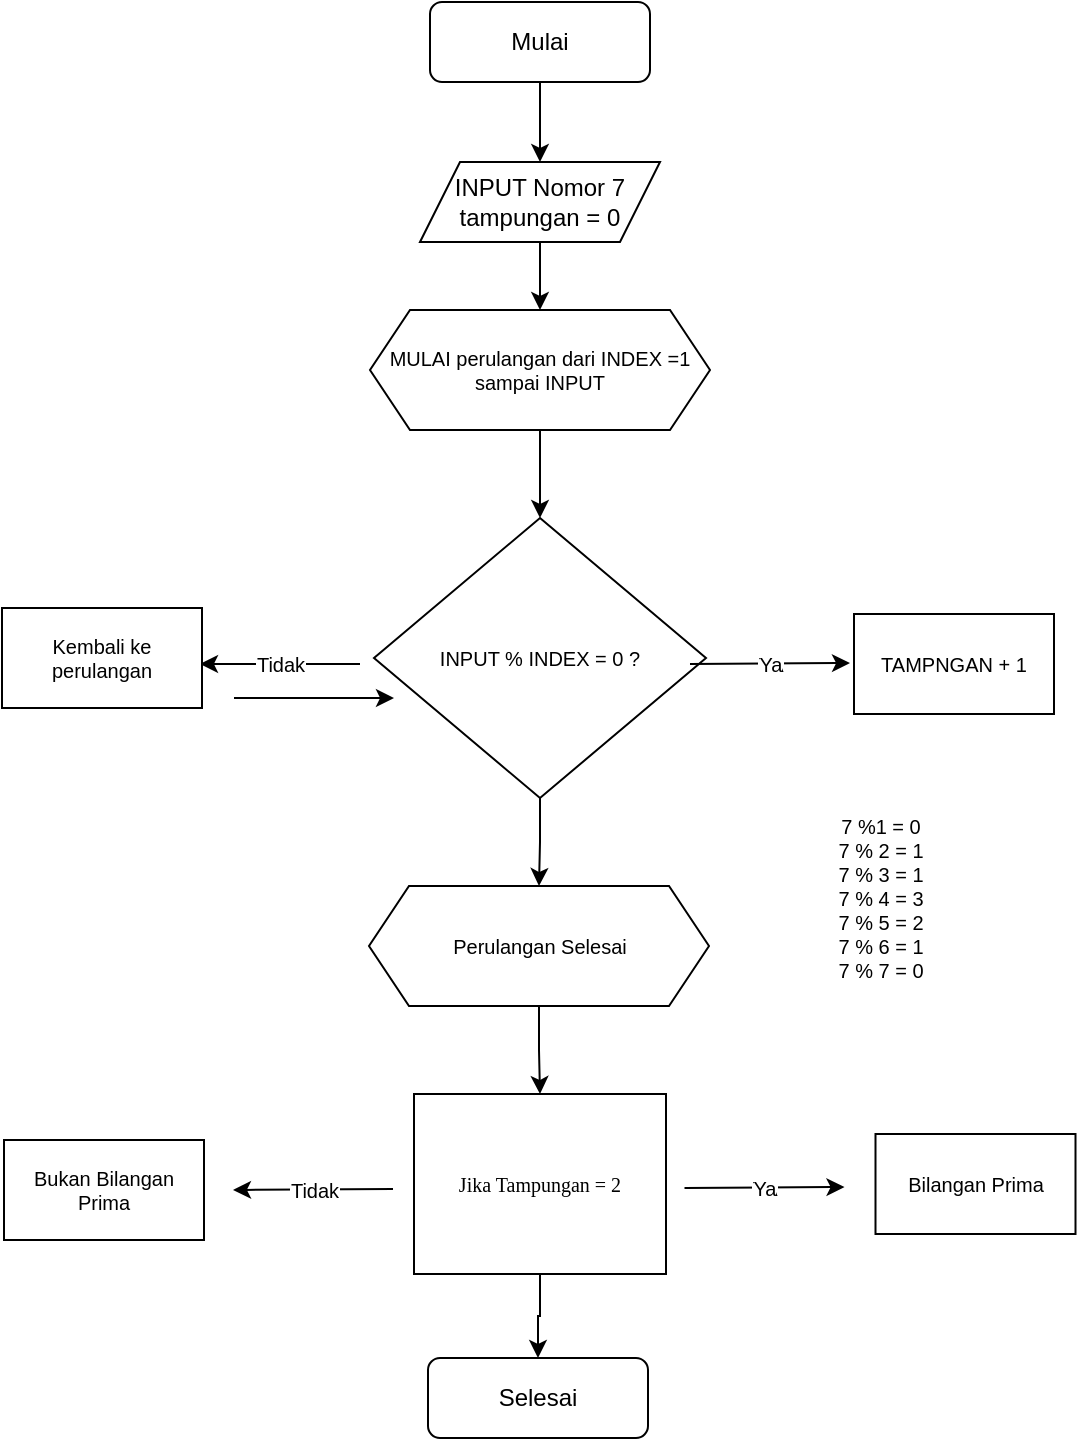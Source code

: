 <mxfile version="20.7.4" type="google" pages="2"><diagram id="KXBXgiQwfEQlhUyp9YYr" name="Bilangan Prima"><mxGraphModel grid="1" page="1" gridSize="10" guides="1" tooltips="1" connect="1" arrows="1" fold="1" pageScale="1" pageWidth="827" pageHeight="1169" math="0" shadow="0"><root><mxCell id="0"/><mxCell id="1" parent="0"/><mxCell id="9fwKtzMhytXAdHByjRyU-34" value="" style="edgeStyle=orthogonalEdgeStyle;rounded=0;orthogonalLoop=1;jettySize=auto;html=1;fontSize=10;" edge="1" parent="1" source="9fwKtzMhytXAdHByjRyU-1" target="9fwKtzMhytXAdHByjRyU-3"><mxGeometry relative="1" as="geometry"/></mxCell><mxCell id="9fwKtzMhytXAdHByjRyU-1" value="Mulai" style="rounded=1;whiteSpace=wrap;html=1;" vertex="1" parent="1"><mxGeometry x="320" y="10" width="110" height="40" as="geometry"/></mxCell><mxCell id="9fwKtzMhytXAdHByjRyU-35" value="" style="edgeStyle=orthogonalEdgeStyle;rounded=0;orthogonalLoop=1;jettySize=auto;html=1;fontSize=10;" edge="1" parent="1" source="9fwKtzMhytXAdHByjRyU-3" target="9fwKtzMhytXAdHByjRyU-26"><mxGeometry relative="1" as="geometry"/></mxCell><mxCell id="9fwKtzMhytXAdHByjRyU-3" value="INPUT Nomor 7&lt;br&gt;tampungan = 0" style="shape=parallelogram;perimeter=parallelogramPerimeter;whiteSpace=wrap;html=1;fixedSize=1;" vertex="1" parent="1"><mxGeometry x="315" y="90" width="120" height="40" as="geometry"/></mxCell><mxCell id="9fwKtzMhytXAdHByjRyU-38" value="" style="edgeStyle=orthogonalEdgeStyle;rounded=0;orthogonalLoop=1;jettySize=auto;html=1;fontSize=10;" edge="1" parent="1" source="9fwKtzMhytXAdHByjRyU-4" target="9fwKtzMhytXAdHByjRyU-28"><mxGeometry relative="1" as="geometry"/></mxCell><mxCell id="9fwKtzMhytXAdHByjRyU-4" value="&lt;font style=&quot;font-size: 10px;&quot;&gt;INPUT % INDEX = 0 ?&lt;/font&gt;" style="rhombus;whiteSpace=wrap;html=1;" vertex="1" parent="1"><mxGeometry x="292" y="268" width="166" height="140" as="geometry"/></mxCell><mxCell id="9fwKtzMhytXAdHByjRyU-7" value="TAMPNGAN + 1" style="rounded=0;whiteSpace=wrap;html=1;fontSize=10;" vertex="1" parent="1"><mxGeometry x="532" y="316" width="100" height="50" as="geometry"/></mxCell><mxCell id="9fwKtzMhytXAdHByjRyU-8" value="YA" style="endArrow=classic;html=1;rounded=0;fontSize=10;" edge="1" parent="1"><mxGeometry relative="1" as="geometry"><mxPoint x="450" y="341" as="sourcePoint"/><mxPoint x="530" y="340.5" as="targetPoint"/></mxGeometry></mxCell><mxCell id="9fwKtzMhytXAdHByjRyU-9" value="Ya" style="edgeLabel;resizable=0;html=1;align=center;verticalAlign=middle;fontSize=10;" connectable="0" vertex="1" parent="9fwKtzMhytXAdHByjRyU-8"><mxGeometry relative="1" as="geometry"/></mxCell><mxCell id="9fwKtzMhytXAdHByjRyU-10" value="YA" style="endArrow=classic;html=1;rounded=0;fontSize=10;" edge="1" parent="1"><mxGeometry relative="1" as="geometry"><mxPoint x="447.25" y="603" as="sourcePoint"/><mxPoint x="527.25" y="602.5" as="targetPoint"/></mxGeometry></mxCell><mxCell id="9fwKtzMhytXAdHByjRyU-11" value="Ya" style="edgeLabel;resizable=0;html=1;align=center;verticalAlign=middle;fontSize=10;" connectable="0" vertex="1" parent="9fwKtzMhytXAdHByjRyU-10"><mxGeometry relative="1" as="geometry"/></mxCell><mxCell id="9fwKtzMhytXAdHByjRyU-12" value="Bilangan Prima" style="rounded=0;whiteSpace=wrap;html=1;fontSize=10;" vertex="1" parent="1"><mxGeometry x="542.75" y="576" width="100" height="50" as="geometry"/></mxCell><mxCell id="9fwKtzMhytXAdHByjRyU-40" value="" style="edgeStyle=orthogonalEdgeStyle;rounded=0;orthogonalLoop=1;jettySize=auto;html=1;fontSize=10;" edge="1" parent="1" source="9fwKtzMhytXAdHByjRyU-13" target="9fwKtzMhytXAdHByjRyU-16"><mxGeometry relative="1" as="geometry"/></mxCell><mxCell id="9fwKtzMhytXAdHByjRyU-13" value="&lt;p class=&quot;MsoListParagraph&quot;&gt;&lt;font size=&quot;1&quot; face=&quot;Times New Roman&quot;&gt;Jika Tampungan = 2&lt;/font&gt;&lt;/p&gt;" style="rounded=0;whiteSpace=wrap;html=1;fontSize=10;" vertex="1" parent="1"><mxGeometry x="312" y="556" width="126" height="90" as="geometry"/></mxCell><mxCell id="9fwKtzMhytXAdHByjRyU-16" value="Selesai" style="rounded=1;whiteSpace=wrap;html=1;" vertex="1" parent="1"><mxGeometry x="319" y="688" width="110" height="40" as="geometry"/></mxCell><mxCell id="9fwKtzMhytXAdHByjRyU-17" value="YA" style="endArrow=classic;html=1;rounded=0;fontSize=10;" edge="1" parent="1"><mxGeometry relative="1" as="geometry"><mxPoint x="285" y="341" as="sourcePoint"/><mxPoint x="205" y="341" as="targetPoint"/></mxGeometry></mxCell><mxCell id="9fwKtzMhytXAdHByjRyU-18" value="Tidak" style="edgeLabel;resizable=0;html=1;align=center;verticalAlign=middle;fontSize=10;" connectable="0" vertex="1" parent="9fwKtzMhytXAdHByjRyU-17"><mxGeometry relative="1" as="geometry"/></mxCell><mxCell id="9fwKtzMhytXAdHByjRyU-19" value="Kembali ke perulangan" style="rounded=0;whiteSpace=wrap;html=1;fontSize=10;" vertex="1" parent="1"><mxGeometry x="106" y="313" width="100" height="50" as="geometry"/></mxCell><mxCell id="9fwKtzMhytXAdHByjRyU-36" value="" style="edgeStyle=orthogonalEdgeStyle;rounded=0;orthogonalLoop=1;jettySize=auto;html=1;fontSize=10;" edge="1" parent="1" source="9fwKtzMhytXAdHByjRyU-26" target="9fwKtzMhytXAdHByjRyU-4"><mxGeometry relative="1" as="geometry"/></mxCell><mxCell id="9fwKtzMhytXAdHByjRyU-26" value="MULAI perulangan dari INDEX =1 sampai INPUT" style="shape=hexagon;perimeter=hexagonPerimeter2;whiteSpace=wrap;html=1;fixedSize=1;fontSize=10;" vertex="1" parent="1"><mxGeometry x="290" y="164" width="170" height="60" as="geometry"/></mxCell><mxCell id="9fwKtzMhytXAdHByjRyU-27" value="" style="endArrow=classic;html=1;rounded=0;fontSize=10;" edge="1" parent="1"><mxGeometry width="50" height="50" relative="1" as="geometry"><mxPoint x="222" y="358" as="sourcePoint"/><mxPoint x="302" y="358" as="targetPoint"/></mxGeometry></mxCell><mxCell id="9fwKtzMhytXAdHByjRyU-39" value="" style="edgeStyle=orthogonalEdgeStyle;rounded=0;orthogonalLoop=1;jettySize=auto;html=1;fontSize=10;" edge="1" parent="1" source="9fwKtzMhytXAdHByjRyU-28" target="9fwKtzMhytXAdHByjRyU-13"><mxGeometry relative="1" as="geometry"/></mxCell><mxCell id="9fwKtzMhytXAdHByjRyU-28" value="Perulangan Selesai" style="shape=hexagon;perimeter=hexagonPerimeter2;whiteSpace=wrap;html=1;fixedSize=1;fontSize=10;" vertex="1" parent="1"><mxGeometry x="289.5" y="452" width="170" height="60" as="geometry"/></mxCell><mxCell id="9fwKtzMhytXAdHByjRyU-29" value="YA" style="endArrow=classic;html=1;rounded=0;fontSize=10;" edge="1" parent="1"><mxGeometry relative="1" as="geometry"><mxPoint x="301.5" y="603.5" as="sourcePoint"/><mxPoint x="221.5" y="604" as="targetPoint"/></mxGeometry></mxCell><mxCell id="9fwKtzMhytXAdHByjRyU-30" value="Tidak" style="edgeLabel;resizable=0;html=1;align=center;verticalAlign=middle;fontSize=10;" connectable="0" vertex="1" parent="9fwKtzMhytXAdHByjRyU-29"><mxGeometry relative="1" as="geometry"/></mxCell><mxCell id="9fwKtzMhytXAdHByjRyU-31" value="Bukan Bilangan Prima" style="rounded=0;whiteSpace=wrap;html=1;fontSize=10;" vertex="1" parent="1"><mxGeometry x="107" y="579" width="100" height="50" as="geometry"/></mxCell><mxCell id="9fwKtzMhytXAdHByjRyU-32" value="7 %1 = 0&lt;br&gt;7 % 2 = 1&lt;br&gt;7 % 3 = 1&lt;br&gt;7 % 4 = 3&lt;br&gt;7 % 5 = 2&lt;br&gt;7 % 6 = 1&lt;br&gt;7 % 7 = 0&lt;br&gt;&lt;span style=&quot;color: rgba(0, 0, 0, 0); font-family: monospace; font-size: 0px; text-align: start;&quot;&gt;7%3CmxGraphModel%3E%3Croot%3E%3CmxCell%20id%3D%220%22%2F%3E%3CmxCell%20id%3D%221%22%20parent%3D%220%22%2F%3E%3CmxCell%20id%3D%222%22%20value%3D%22YA%22%20style%3D%22endArrow%3Dclassic%3Bhtml%3D1%3Brounded%3D0%3BfontSize%3D10%3B%22%20edge%3D%221%22%20parent%3D%221%22%3E%3CmxGeometry%20relative%3D%221%22%20as%3D%22geometry%22%3E%3CmxPoint%20x%3D%22454.5%22%20y%3D%22550%22%20as%3D%22sourcePoint%22%2F%3E%3CmxPoint%20x%3D%22534.5%22%20y%3D%22549.5%22%20as%3D%22targetPoint%22%2F%3E%3C%2FmxGeometry%3E%3C%2FmxCell%3E%3CmxCell%20id%3D%223%22%20value%3D%22Ya%22%20style%3D%22edgeLabel%3Bresizable%3D0%3Bhtml%3D1%3Balign%3Dcenter%3BverticalAlign%3Dmiddle%3BfontSize%3D10%3B%22%20connectable%3D%220%22%20vertex%3D%221%22%20parent%3D%222%22%3E%3CmxGeometry%20relative%3D%221%22%20as%3D%22geometry%22%2F%3E%3C%2FmxCell%3E%3CmxCell%20id%3D%224%22%20value%3D%22Bilangan%20Prima%22%20style%3D%22rounded%3D0%3BwhiteSpace%3Dwrap%3Bhtml%3D1%3BfontSize%3D10%3B%22%20vertex%3D%221%22%20parent%3D%221%22%3E%3CmxGeometry%20x%3D%22550%22%20y%3D%22523%22%20width%3D%22100%22%20height%3D%2250%22%20as%3D%22geometry%22%2F%3E%3C%2FmxCell%3E%3C%2Froot%3E%3C%2FmxGraphModel%3E&amp;nbsp;&lt;/span&gt;&lt;br&gt;&lt;span style=&quot;color: rgba(0, 0, 0, 0); font-family: monospace; font-size: 0px; text-align: start;&quot;&gt;%3CmxGraphModel%3E%3Croot%3E%3CmxCell%20id%3D%220%22%2F%3E%3CmxCell%20id%3D%221%22%20parent%3D%220%22%2F%3E%3CmxCell%20id%3D%222%22%20value%3D%22YA%22%20style%3D%22endArrow%3Dclassic%3Bhtml%3D1%3Brounded%3D0%3BfontSize%3D10%3B%22%20edge%3D%221%22%20parent%3D%221%22%3E%3CmxGeometry%20relative%3D%221%22%20as%3D%22geometry%22%3E%3CmxPoint%20x%3D%22454.5%22%20y%3D%22550%22%20as%3D%22sourcePoint%22%2F%3E%3CmxPoint%20x%3D%22534.5%22%20y%3D%22549.5%22%20as%3D%22targetPoint%22%2F%3E%3C%2FmxGeometry%3E%3C%2FmxCell%3E%3CmxCell%20id%3D%223%22%20value%3D%22Ya%22%20style%3D%22edgeLabel%3Bresizable%3D0%3Bhtml%3D1%3Balign%3Dcenter%3BverticalAlign%3Dmiddle%3BfontSize%3D10%3B%22%20connectable%3D%220%22%20vertex%3D%221%22%20parent%3D%222%22%3E%3CmxGeometry%20relative%3D%221%22%20as%3D%22geometry%22%2F%3E%3C%2FmxCell%3E%3CmxCell%20id%3D%224%22%20value%3D%22Bilangan%20Prima%22%20style%3D%22rounded%3D0%3BwhiteSpace%3Dwrap%3Bhtml%3D1%3BfontSize%3D10%3B%22%20vertex%3D%221%22%20parent%3D%221%22%3E%3CmxGeometry%20x%3D%22550%22%20y%3D%22523%22%20width%3D%22100%22%20height%3D%2250%22%20as%3D%22geometry%22%2F%3E%3C%2FmxCell%3E%3C%2Froot%3E%3C%2FmxGraphModel%3E%kk&lt;/span&gt;" style="text;html=1;align=center;verticalAlign=middle;resizable=0;points=[];autosize=1;strokeColor=none;fillColor=none;fontSize=10;" vertex="1" parent="1"><mxGeometry x="510" y="410" width="70" height="120" as="geometry"/></mxCell></root></mxGraphModel></diagram><diagram id="SRb_rTKIIeo-tCknrS_V" name="Lampu"><mxGraphModel grid="1" page="1" gridSize="10" guides="1" tooltips="1" connect="1" arrows="1" fold="1" pageScale="1" pageWidth="827" pageHeight="1169" math="0" shadow="0"><root><mxCell id="0"/><mxCell id="1" parent="0"/><mxCell id="x_sFGmKIOu4B0NpoQS3M-1" value="" style="edgeStyle=orthogonalEdgeStyle;rounded=0;orthogonalLoop=1;jettySize=auto;html=1;fontSize=10;" edge="1" parent="1" source="x_sFGmKIOu4B0NpoQS3M-2" target="x_sFGmKIOu4B0NpoQS3M-4"><mxGeometry relative="1" as="geometry"/></mxCell><mxCell id="x_sFGmKIOu4B0NpoQS3M-2" value="Mulai" style="rounded=1;whiteSpace=wrap;html=1;" vertex="1" parent="1"><mxGeometry x="320" y="10" width="110" height="40" as="geometry"/></mxCell><mxCell id="x_sFGmKIOu4B0NpoQS3M-3" value="" style="edgeStyle=orthogonalEdgeStyle;rounded=0;orthogonalLoop=1;jettySize=auto;html=1;fontSize=10;" edge="1" parent="1" source="x_sFGmKIOu4B0NpoQS3M-4" target="x_sFGmKIOu4B0NpoQS3M-20"><mxGeometry relative="1" as="geometry"/></mxCell><mxCell id="x_sFGmKIOu4B0NpoQS3M-4" value="INPUT N=5" style="shape=parallelogram;perimeter=parallelogramPerimeter;whiteSpace=wrap;html=1;fixedSize=1;" vertex="1" parent="1"><mxGeometry x="315" y="90" width="120" height="40" as="geometry"/></mxCell><mxCell id="x_sFGmKIOu4B0NpoQS3M-5" value="" style="edgeStyle=orthogonalEdgeStyle;rounded=0;orthogonalLoop=1;jettySize=auto;html=1;fontSize=10;" edge="1" parent="1" source="x_sFGmKIOu4B0NpoQS3M-6" target="x_sFGmKIOu4B0NpoQS3M-23"><mxGeometry relative="1" as="geometry"/></mxCell><mxCell id="x_sFGmKIOu4B0NpoQS3M-6" value="&lt;font style=&quot;font-size: 10px;&quot;&gt;INPUT % INDEX = 0&lt;br&gt;&lt;span style=&quot;&quot;&gt;5 %1 = 0 Nyala&lt;/span&gt;&lt;br style=&quot;border-color: var(--border-color);&quot;&gt;&lt;span style=&quot;&quot;&gt;5 % 2 = 1 Nyala&lt;/span&gt;&lt;br style=&quot;border-color: var(--border-color);&quot;&gt;&lt;span style=&quot;&quot;&gt;5 % 3 = 2 Nyala&lt;/span&gt;&lt;br style=&quot;border-color: var(--border-color);&quot;&gt;&lt;span style=&quot;&quot;&gt;5 % 4 = 1 Nyala&lt;/span&gt;&lt;br style=&quot;border-color: var(--border-color);&quot;&gt;&lt;span style=&quot;&quot;&gt;5 % 5 = 0 Mati&lt;/span&gt;&lt;br style=&quot;border-color: var(--border-color);&quot;&gt;&lt;span style=&quot;border-color: var(--border-color); color: rgba(0, 0, 0, 0); font-family: monospace; font-size: 0px; text-align: start;&quot;&gt;7%3CmxGraphModel%3E%3Croot%3E%3CmxCell%20id%3D%220%22%2F%3E%3CmxCell%20id%3D%221%22%20parent%3D%220%22%2F%3E%3CmxCell%20id%3D%222%22%20value%3D%22YA%22%20style%3D%22endArrow%3Dclassic%3Bhtml%3D1%3Brounded%3D0%3BfontSize%3D10%3B%22%20edge%3D%221%22%20parent%3D%221%22%3E%3CmxGeometry%20relative%3D%221%22%20as%3D%22geometry%22%3E%3CmxPoint%20x%3D%22454.5%22%20y%3D%22550%22%20as%3D%22sourcePoint%22%2F%3E%3CmxPoint%20x%3D%22534.5%22%20y%3D%22549.5%22%20as%3D%22targetPoint%22%2F%3E%3C%2FmxGeometry%3E%3C%2FmxCell%3E%3CmxCell%20id%3D%223%22%20value%3D%22Ya%22%20style%3D%22edgeLabel%3Bresizable%3D0%3Bhtml%3D1%3Balign%3Dcenter%3BverticalAlign%3Dmiddle%3BfontSize%3D10%3B%22%20connectable%3D%220%22%20vertex%3D%221%22%20parent%3D%222%22%3E%3CmxGeometry%20relative%3D%221%22%20as%3D%22geometry%22%2F%3E%3C%2FmxCell%3E%3CmxCell%20id%3D%224%22%20value%3D%22Bilangan%20Prima%22%20style%3D%22rounded%3D0%3BwhiteSpace%3Dwrap%3Bhtml%3D1%3BfontSize%3D10%3B%22%20vertex%3D%221%22%20parent%3D%221%22%3E%3CmxGeometry%20x%3D%22550%22%20y%3D%22523%22%20width%3D%22100%22%20height%3D%2250%22%20as%3D%22geometry%22%2F%3E%3C%2FmxCell%3E%3C%2Froot%3E%3C%2FmxGraphModel%3E&amp;nbsp;&lt;/span&gt;&lt;br&gt;&lt;/font&gt;" style="rhombus;whiteSpace=wrap;html=1;" vertex="1" parent="1"><mxGeometry x="280" y="250" width="190" height="170" as="geometry"/></mxCell><mxCell id="x_sFGmKIOu4B0NpoQS3M-7" value="Status Berubah" style="rounded=0;whiteSpace=wrap;html=1;fontSize=10;" vertex="1" parent="1"><mxGeometry x="532" y="316" width="100" height="50" as="geometry"/></mxCell><mxCell id="x_sFGmKIOu4B0NpoQS3M-8" value="YA" style="endArrow=classic;html=1;rounded=0;fontSize=10;" edge="1" parent="1"><mxGeometry relative="1" as="geometry"><mxPoint x="450" y="341" as="sourcePoint"/><mxPoint x="530" y="340.5" as="targetPoint"/></mxGeometry></mxCell><mxCell id="x_sFGmKIOu4B0NpoQS3M-9" value="Ya" style="edgeLabel;resizable=0;html=1;align=center;verticalAlign=middle;fontSize=10;" connectable="0" vertex="1" parent="x_sFGmKIOu4B0NpoQS3M-8"><mxGeometry relative="1" as="geometry"/></mxCell><mxCell id="x_sFGmKIOu4B0NpoQS3M-13" value="" style="edgeStyle=orthogonalEdgeStyle;rounded=0;orthogonalLoop=1;jettySize=auto;html=1;fontSize=10;" edge="1" parent="1" source="x_sFGmKIOu4B0NpoQS3M-14" target="x_sFGmKIOu4B0NpoQS3M-15"><mxGeometry relative="1" as="geometry"/></mxCell><mxCell id="x_sFGmKIOu4B0NpoQS3M-14" value="&lt;p class=&quot;MsoListParagraph&quot;&gt;&lt;font size=&quot;1&quot; face=&quot;Times New Roman&quot;&gt;OUTPUT Terakhir lampu Menyala&lt;/font&gt;&lt;/p&gt;" style="rounded=0;whiteSpace=wrap;html=1;fontSize=10;" vertex="1" parent="1"><mxGeometry x="312" y="556" width="126" height="90" as="geometry"/></mxCell><mxCell id="x_sFGmKIOu4B0NpoQS3M-15" value="Selesai" style="rounded=1;whiteSpace=wrap;html=1;" vertex="1" parent="1"><mxGeometry x="319" y="688" width="110" height="40" as="geometry"/></mxCell><mxCell id="x_sFGmKIOu4B0NpoQS3M-16" value="YA" style="endArrow=classic;html=1;rounded=0;fontSize=10;" edge="1" parent="1"><mxGeometry relative="1" as="geometry"><mxPoint x="285" y="341" as="sourcePoint"/><mxPoint x="205" y="341" as="targetPoint"/></mxGeometry></mxCell><mxCell id="x_sFGmKIOu4B0NpoQS3M-17" value="Tidak" style="edgeLabel;resizable=0;html=1;align=center;verticalAlign=middle;fontSize=10;" connectable="0" vertex="1" parent="x_sFGmKIOu4B0NpoQS3M-16"><mxGeometry relative="1" as="geometry"/></mxCell><mxCell id="x_sFGmKIOu4B0NpoQS3M-18" value="Status tetap" style="rounded=0;whiteSpace=wrap;html=1;fontSize=10;" vertex="1" parent="1"><mxGeometry x="106" y="313" width="100" height="50" as="geometry"/></mxCell><mxCell id="x_sFGmKIOu4B0NpoQS3M-19" value="" style="edgeStyle=orthogonalEdgeStyle;rounded=0;orthogonalLoop=1;jettySize=auto;html=1;fontSize=10;" edge="1" parent="1" source="x_sFGmKIOu4B0NpoQS3M-20" target="x_sFGmKIOu4B0NpoQS3M-6"><mxGeometry relative="1" as="geometry"/></mxCell><mxCell id="x_sFGmKIOu4B0NpoQS3M-20" value="MULAI perulangan dari INDEX =1 sampai INPUT" style="shape=hexagon;perimeter=hexagonPerimeter2;whiteSpace=wrap;html=1;fixedSize=1;fontSize=10;" vertex="1" parent="1"><mxGeometry x="290" y="164" width="170" height="60" as="geometry"/></mxCell><mxCell id="x_sFGmKIOu4B0NpoQS3M-21" value="" style="endArrow=classic;html=1;rounded=0;fontSize=10;" edge="1" parent="1"><mxGeometry width="50" height="50" relative="1" as="geometry"><mxPoint x="222" y="358" as="sourcePoint"/><mxPoint x="302" y="358" as="targetPoint"/></mxGeometry></mxCell><mxCell id="x_sFGmKIOu4B0NpoQS3M-22" value="" style="edgeStyle=orthogonalEdgeStyle;rounded=0;orthogonalLoop=1;jettySize=auto;html=1;fontSize=10;" edge="1" parent="1" source="x_sFGmKIOu4B0NpoQS3M-23" target="x_sFGmKIOu4B0NpoQS3M-14"><mxGeometry relative="1" as="geometry"/></mxCell><mxCell id="x_sFGmKIOu4B0NpoQS3M-23" value="Perulangan Selesai" style="shape=hexagon;perimeter=hexagonPerimeter2;whiteSpace=wrap;html=1;fixedSize=1;fontSize=10;" vertex="1" parent="1"><mxGeometry x="289.5" y="452" width="170" height="60" as="geometry"/></mxCell></root></mxGraphModel></diagram></mxfile>
